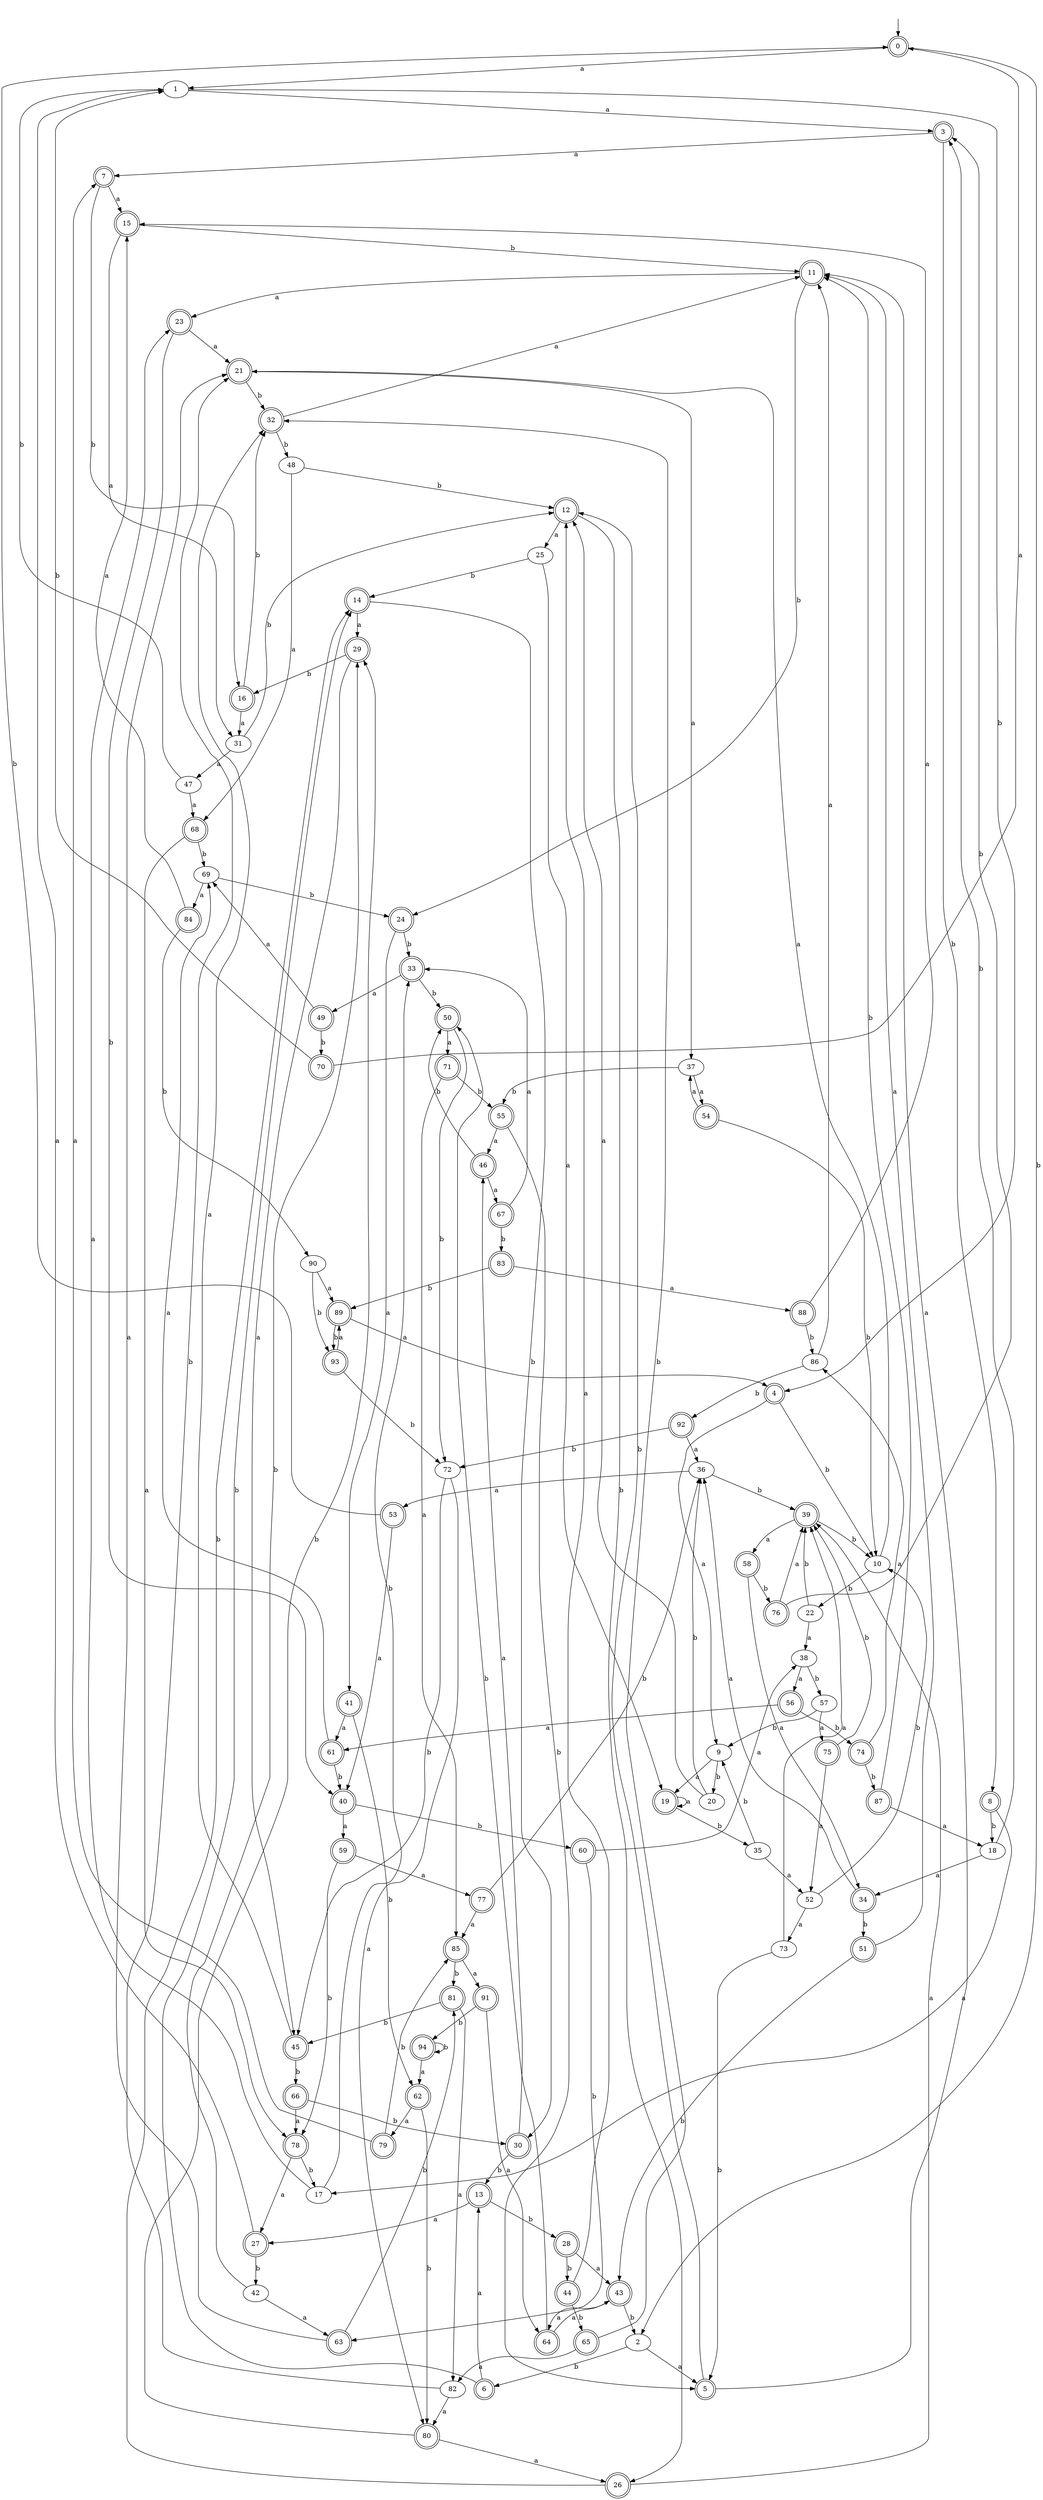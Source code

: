 digraph RandomDFA {
  __start0 [label="", shape=none];
  __start0 -> 0 [label=""];
  0 [shape=circle] [shape=doublecircle]
  0 -> 1 [label="a"]
  0 -> 2 [label="b"]
  1
  1 -> 3 [label="a"]
  1 -> 4 [label="b"]
  2
  2 -> 5 [label="a"]
  2 -> 6 [label="b"]
  3 [shape=doublecircle]
  3 -> 7 [label="a"]
  3 -> 8 [label="b"]
  4 [shape=doublecircle]
  4 -> 9 [label="a"]
  4 -> 10 [label="b"]
  5 [shape=doublecircle]
  5 -> 11 [label="a"]
  5 -> 12 [label="b"]
  6 [shape=doublecircle]
  6 -> 13 [label="a"]
  6 -> 14 [label="b"]
  7 [shape=doublecircle]
  7 -> 15 [label="a"]
  7 -> 16 [label="b"]
  8 [shape=doublecircle]
  8 -> 17 [label="a"]
  8 -> 18 [label="b"]
  9
  9 -> 19 [label="a"]
  9 -> 20 [label="b"]
  10
  10 -> 21 [label="a"]
  10 -> 22 [label="b"]
  11 [shape=doublecircle]
  11 -> 23 [label="a"]
  11 -> 24 [label="b"]
  12 [shape=doublecircle]
  12 -> 25 [label="a"]
  12 -> 26 [label="b"]
  13 [shape=doublecircle]
  13 -> 27 [label="a"]
  13 -> 28 [label="b"]
  14 [shape=doublecircle]
  14 -> 29 [label="a"]
  14 -> 30 [label="b"]
  15 [shape=doublecircle]
  15 -> 31 [label="a"]
  15 -> 11 [label="b"]
  16 [shape=doublecircle]
  16 -> 31 [label="a"]
  16 -> 32 [label="b"]
  17
  17 -> 23 [label="a"]
  17 -> 33 [label="b"]
  18
  18 -> 34 [label="a"]
  18 -> 3 [label="b"]
  19 [shape=doublecircle]
  19 -> 19 [label="a"]
  19 -> 35 [label="b"]
  20
  20 -> 12 [label="a"]
  20 -> 36 [label="b"]
  21 [shape=doublecircle]
  21 -> 37 [label="a"]
  21 -> 32 [label="b"]
  22
  22 -> 38 [label="a"]
  22 -> 39 [label="b"]
  23 [shape=doublecircle]
  23 -> 21 [label="a"]
  23 -> 40 [label="b"]
  24 [shape=doublecircle]
  24 -> 41 [label="a"]
  24 -> 33 [label="b"]
  25
  25 -> 19 [label="a"]
  25 -> 14 [label="b"]
  26 [shape=doublecircle]
  26 -> 39 [label="a"]
  26 -> 14 [label="b"]
  27 [shape=doublecircle]
  27 -> 1 [label="a"]
  27 -> 42 [label="b"]
  28 [shape=doublecircle]
  28 -> 43 [label="a"]
  28 -> 44 [label="b"]
  29 [shape=doublecircle]
  29 -> 45 [label="a"]
  29 -> 16 [label="b"]
  30 [shape=doublecircle]
  30 -> 46 [label="a"]
  30 -> 13 [label="b"]
  31
  31 -> 47 [label="a"]
  31 -> 12 [label="b"]
  32 [shape=doublecircle]
  32 -> 11 [label="a"]
  32 -> 48 [label="b"]
  33 [shape=doublecircle]
  33 -> 49 [label="a"]
  33 -> 50 [label="b"]
  34 [shape=doublecircle]
  34 -> 36 [label="a"]
  34 -> 51 [label="b"]
  35
  35 -> 52 [label="a"]
  35 -> 9 [label="b"]
  36
  36 -> 53 [label="a"]
  36 -> 39 [label="b"]
  37
  37 -> 54 [label="a"]
  37 -> 55 [label="b"]
  38
  38 -> 56 [label="a"]
  38 -> 57 [label="b"]
  39 [shape=doublecircle]
  39 -> 58 [label="a"]
  39 -> 10 [label="b"]
  40 [shape=doublecircle]
  40 -> 59 [label="a"]
  40 -> 60 [label="b"]
  41 [shape=doublecircle]
  41 -> 61 [label="a"]
  41 -> 62 [label="b"]
  42
  42 -> 63 [label="a"]
  42 -> 29 [label="b"]
  43 [shape=doublecircle]
  43 -> 64 [label="a"]
  43 -> 2 [label="b"]
  44 [shape=doublecircle]
  44 -> 12 [label="a"]
  44 -> 65 [label="b"]
  45 [shape=doublecircle]
  45 -> 32 [label="a"]
  45 -> 66 [label="b"]
  46 [shape=doublecircle]
  46 -> 67 [label="a"]
  46 -> 50 [label="b"]
  47
  47 -> 68 [label="a"]
  47 -> 1 [label="b"]
  48
  48 -> 68 [label="a"]
  48 -> 12 [label="b"]
  49 [shape=doublecircle]
  49 -> 69 [label="a"]
  49 -> 70 [label="b"]
  50 [shape=doublecircle]
  50 -> 71 [label="a"]
  50 -> 72 [label="b"]
  51 [shape=doublecircle]
  51 -> 11 [label="a"]
  51 -> 43 [label="b"]
  52
  52 -> 73 [label="a"]
  52 -> 10 [label="b"]
  53 [shape=doublecircle]
  53 -> 40 [label="a"]
  53 -> 0 [label="b"]
  54 [shape=doublecircle]
  54 -> 37 [label="a"]
  54 -> 10 [label="b"]
  55 [shape=doublecircle]
  55 -> 46 [label="a"]
  55 -> 5 [label="b"]
  56 [shape=doublecircle]
  56 -> 61 [label="a"]
  56 -> 74 [label="b"]
  57
  57 -> 75 [label="a"]
  57 -> 9 [label="b"]
  58 [shape=doublecircle]
  58 -> 34 [label="a"]
  58 -> 76 [label="b"]
  59 [shape=doublecircle]
  59 -> 77 [label="a"]
  59 -> 78 [label="b"]
  60 [shape=doublecircle]
  60 -> 38 [label="a"]
  60 -> 63 [label="b"]
  61 [shape=doublecircle]
  61 -> 69 [label="a"]
  61 -> 40 [label="b"]
  62 [shape=doublecircle]
  62 -> 79 [label="a"]
  62 -> 80 [label="b"]
  63 [shape=doublecircle]
  63 -> 21 [label="a"]
  63 -> 81 [label="b"]
  64 [shape=doublecircle]
  64 -> 43 [label="a"]
  64 -> 50 [label="b"]
  65 [shape=doublecircle]
  65 -> 82 [label="a"]
  65 -> 32 [label="b"]
  66 [shape=doublecircle]
  66 -> 78 [label="a"]
  66 -> 30 [label="b"]
  67 [shape=doublecircle]
  67 -> 33 [label="a"]
  67 -> 83 [label="b"]
  68 [shape=doublecircle]
  68 -> 78 [label="a"]
  68 -> 69 [label="b"]
  69
  69 -> 84 [label="a"]
  69 -> 24 [label="b"]
  70 [shape=doublecircle]
  70 -> 0 [label="a"]
  70 -> 1 [label="b"]
  71 [shape=doublecircle]
  71 -> 85 [label="a"]
  71 -> 55 [label="b"]
  72
  72 -> 80 [label="a"]
  72 -> 45 [label="b"]
  73
  73 -> 39 [label="a"]
  73 -> 5 [label="b"]
  74 [shape=doublecircle]
  74 -> 86 [label="a"]
  74 -> 87 [label="b"]
  75 [shape=doublecircle]
  75 -> 52 [label="a"]
  75 -> 39 [label="b"]
  76 [shape=doublecircle]
  76 -> 39 [label="a"]
  76 -> 3 [label="b"]
  77 [shape=doublecircle]
  77 -> 85 [label="a"]
  77 -> 36 [label="b"]
  78 [shape=doublecircle]
  78 -> 27 [label="a"]
  78 -> 17 [label="b"]
  79 [shape=doublecircle]
  79 -> 7 [label="a"]
  79 -> 85 [label="b"]
  80 [shape=doublecircle]
  80 -> 26 [label="a"]
  80 -> 29 [label="b"]
  81 [shape=doublecircle]
  81 -> 82 [label="a"]
  81 -> 45 [label="b"]
  82
  82 -> 80 [label="a"]
  82 -> 21 [label="b"]
  83 [shape=doublecircle]
  83 -> 88 [label="a"]
  83 -> 89 [label="b"]
  84 [shape=doublecircle]
  84 -> 15 [label="a"]
  84 -> 90 [label="b"]
  85 [shape=doublecircle]
  85 -> 91 [label="a"]
  85 -> 81 [label="b"]
  86
  86 -> 11 [label="a"]
  86 -> 92 [label="b"]
  87 [shape=doublecircle]
  87 -> 18 [label="a"]
  87 -> 11 [label="b"]
  88 [shape=doublecircle]
  88 -> 15 [label="a"]
  88 -> 86 [label="b"]
  89 [shape=doublecircle]
  89 -> 4 [label="a"]
  89 -> 93 [label="b"]
  90
  90 -> 89 [label="a"]
  90 -> 93 [label="b"]
  91 [shape=doublecircle]
  91 -> 64 [label="a"]
  91 -> 94 [label="b"]
  92 [shape=doublecircle]
  92 -> 36 [label="a"]
  92 -> 72 [label="b"]
  93 [shape=doublecircle]
  93 -> 89 [label="a"]
  93 -> 72 [label="b"]
  94 [shape=doublecircle]
  94 -> 62 [label="a"]
  94 -> 94 [label="b"]
}
